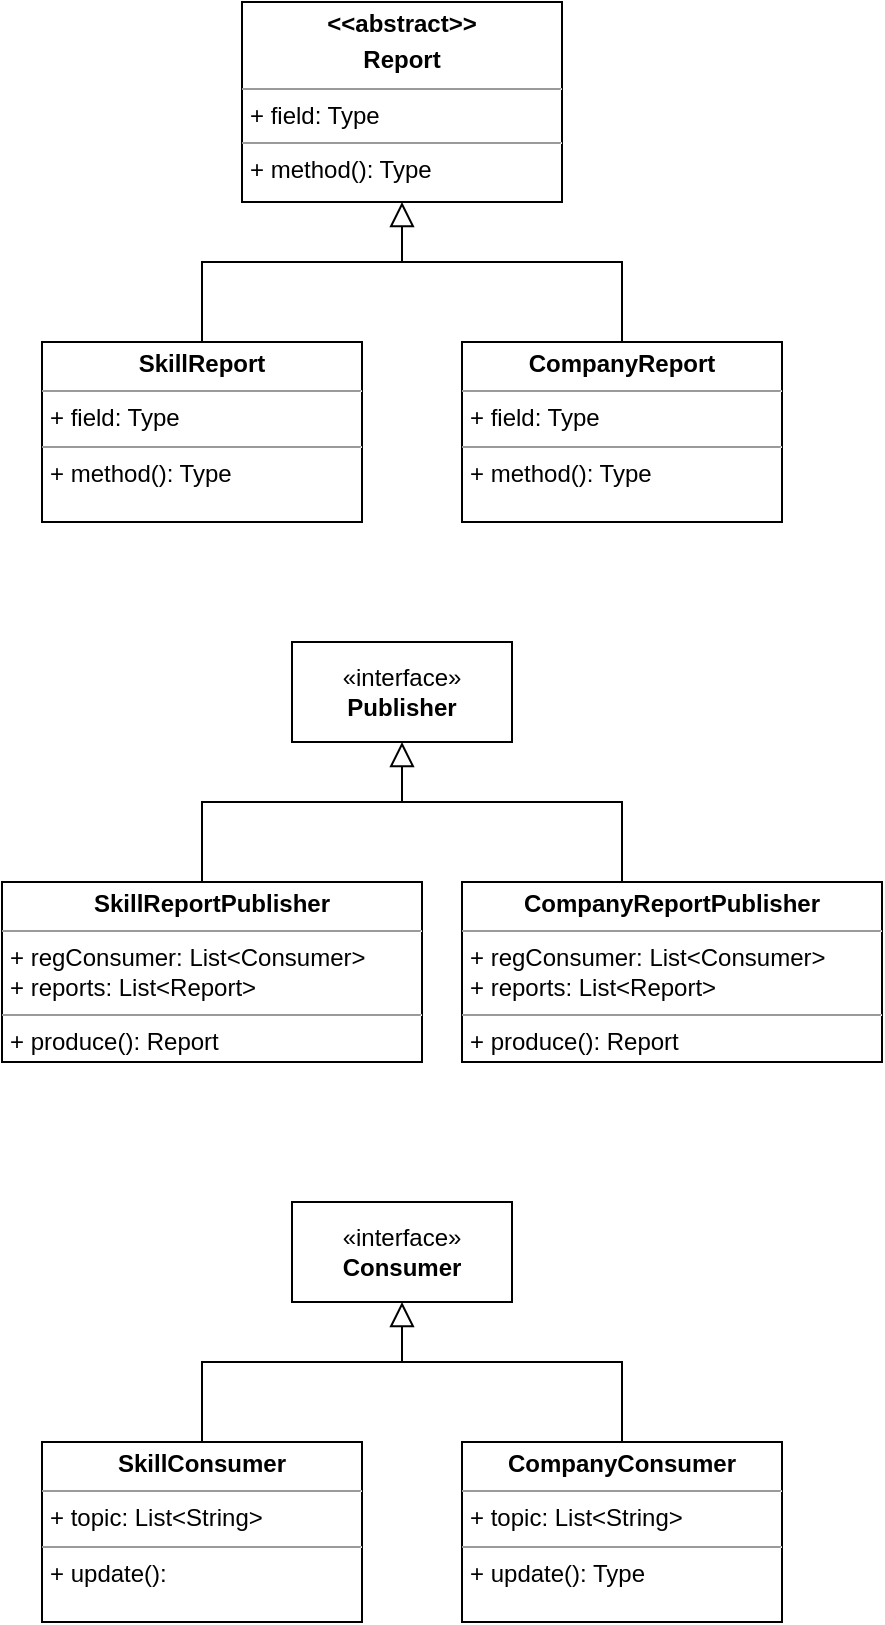<mxfile version="22.1.11" type="github">
  <diagram name="Seite-1" id="0MPLoIxPCuYRLezbifQg">
    <mxGraphModel dx="794" dy="446" grid="1" gridSize="10" guides="1" tooltips="1" connect="1" arrows="1" fold="1" page="1" pageScale="1" pageWidth="827" pageHeight="1169" math="0" shadow="0">
      <root>
        <mxCell id="0" />
        <mxCell id="1" parent="0" />
        <mxCell id="YgsgIQLPOYIap1qCf4wc-1" value="&lt;p style=&quot;margin:0px;margin-top:4px;text-align:center;&quot;&gt;&lt;b&gt;&amp;lt;&amp;lt;abstract&amp;gt;&amp;gt;&lt;/b&gt;&lt;/p&gt;&lt;p style=&quot;margin:0px;margin-top:4px;text-align:center;&quot;&gt;&lt;b&gt;Report&lt;/b&gt;&lt;/p&gt;&lt;hr size=&quot;1&quot;&gt;&lt;p style=&quot;margin:0px;margin-left:4px;&quot;&gt;+ field: Type&lt;/p&gt;&lt;hr size=&quot;1&quot;&gt;&lt;p style=&quot;margin:0px;margin-left:4px;&quot;&gt;+ method(): Type&lt;/p&gt;" style="verticalAlign=top;align=left;overflow=fill;fontSize=12;fontFamily=Helvetica;html=1;whiteSpace=wrap;" vertex="1" parent="1">
          <mxGeometry x="200" y="30" width="160" height="100" as="geometry" />
        </mxCell>
        <mxCell id="YgsgIQLPOYIap1qCf4wc-2" value="&lt;p style=&quot;margin:0px;margin-top:4px;text-align:center;&quot;&gt;&lt;b&gt;SkillReport&lt;/b&gt;&lt;/p&gt;&lt;hr size=&quot;1&quot;&gt;&lt;p style=&quot;margin:0px;margin-left:4px;&quot;&gt;+ field: Type&lt;/p&gt;&lt;hr size=&quot;1&quot;&gt;&lt;p style=&quot;margin:0px;margin-left:4px;&quot;&gt;+ method(): Type&lt;/p&gt;" style="verticalAlign=top;align=left;overflow=fill;fontSize=12;fontFamily=Helvetica;html=1;whiteSpace=wrap;" vertex="1" parent="1">
          <mxGeometry x="100" y="200" width="160" height="90" as="geometry" />
        </mxCell>
        <mxCell id="YgsgIQLPOYIap1qCf4wc-3" value="&lt;p style=&quot;margin:0px;margin-top:4px;text-align:center;&quot;&gt;&lt;b&gt;CompanyReport&lt;/b&gt;&lt;/p&gt;&lt;hr size=&quot;1&quot;&gt;&lt;p style=&quot;margin:0px;margin-left:4px;&quot;&gt;+ field: Type&lt;/p&gt;&lt;hr size=&quot;1&quot;&gt;&lt;p style=&quot;margin:0px;margin-left:4px;&quot;&gt;+ method(): Type&lt;/p&gt;" style="verticalAlign=top;align=left;overflow=fill;fontSize=12;fontFamily=Helvetica;html=1;whiteSpace=wrap;" vertex="1" parent="1">
          <mxGeometry x="310" y="200" width="160" height="90" as="geometry" />
        </mxCell>
        <mxCell id="YgsgIQLPOYIap1qCf4wc-4" value="«interface»&lt;br&gt;&lt;b&gt;Publisher&lt;/b&gt;" style="html=1;whiteSpace=wrap;" vertex="1" parent="1">
          <mxGeometry x="225" y="350" width="110" height="50" as="geometry" />
        </mxCell>
        <mxCell id="YgsgIQLPOYIap1qCf4wc-7" style="edgeStyle=orthogonalEdgeStyle;rounded=0;orthogonalLoop=1;jettySize=auto;html=1;exitX=0.5;exitY=0;exitDx=0;exitDy=0;entryX=0.5;entryY=1;entryDx=0;entryDy=0;endArrow=block;endFill=0;endSize=10;" edge="1" parent="1" source="YgsgIQLPOYIap1qCf4wc-5" target="YgsgIQLPOYIap1qCf4wc-4">
          <mxGeometry relative="1" as="geometry">
            <Array as="points">
              <mxPoint x="180" y="430" />
              <mxPoint x="280" y="430" />
            </Array>
          </mxGeometry>
        </mxCell>
        <mxCell id="YgsgIQLPOYIap1qCf4wc-5" value="&lt;p style=&quot;margin:0px;margin-top:4px;text-align:center;&quot;&gt;&lt;b&gt;SkillReportPublisher&lt;/b&gt;&lt;/p&gt;&lt;hr size=&quot;1&quot;&gt;&lt;p style=&quot;margin:0px;margin-left:4px;&quot;&gt;+ regConsumer: List&amp;lt;Consumer&amp;gt;&lt;/p&gt;&lt;p style=&quot;margin:0px;margin-left:4px;&quot;&gt;+ reports: List&amp;lt;Report&amp;gt;&lt;/p&gt;&lt;hr size=&quot;1&quot;&gt;&lt;p style=&quot;margin:0px;margin-left:4px;&quot;&gt;+ produce(): Report&lt;/p&gt;" style="verticalAlign=top;align=left;overflow=fill;fontSize=12;fontFamily=Helvetica;html=1;whiteSpace=wrap;" vertex="1" parent="1">
          <mxGeometry x="80" y="470" width="210" height="90" as="geometry" />
        </mxCell>
        <mxCell id="YgsgIQLPOYIap1qCf4wc-8" style="edgeStyle=orthogonalEdgeStyle;rounded=0;orthogonalLoop=1;jettySize=auto;html=1;exitX=0.5;exitY=0;exitDx=0;exitDy=0;endArrow=none;endFill=0;" edge="1" parent="1">
          <mxGeometry relative="1" as="geometry">
            <mxPoint x="280" y="160" as="targetPoint" />
            <mxPoint x="390" y="200" as="sourcePoint" />
            <Array as="points">
              <mxPoint x="390" y="160" />
            </Array>
          </mxGeometry>
        </mxCell>
        <mxCell id="YgsgIQLPOYIap1qCf4wc-6" value="&lt;p style=&quot;margin:0px;margin-top:4px;text-align:center;&quot;&gt;&lt;b&gt;CompanyReportPublisher&lt;/b&gt;&lt;/p&gt;&lt;hr size=&quot;1&quot;&gt;&lt;p style=&quot;margin:0px;margin-left:4px;&quot;&gt;+ regConsumer: List&amp;lt;Consumer&amp;gt;&lt;/p&gt;&lt;p style=&quot;margin:0px;margin-left:4px;&quot;&gt;+ reports: List&amp;lt;Report&amp;gt;&lt;/p&gt;&lt;hr size=&quot;1&quot;&gt;&lt;p style=&quot;margin:0px;margin-left:4px;&quot;&gt;+ produce(): Report&lt;/p&gt;" style="verticalAlign=top;align=left;overflow=fill;fontSize=12;fontFamily=Helvetica;html=1;whiteSpace=wrap;" vertex="1" parent="1">
          <mxGeometry x="310" y="470" width="210" height="90" as="geometry" />
        </mxCell>
        <mxCell id="YgsgIQLPOYIap1qCf4wc-9" style="edgeStyle=orthogonalEdgeStyle;rounded=0;orthogonalLoop=1;jettySize=auto;html=1;exitX=0.5;exitY=0;exitDx=0;exitDy=0;entryX=0.5;entryY=1;entryDx=0;entryDy=0;endArrow=block;endFill=0;endSize=10;" edge="1" parent="1">
          <mxGeometry relative="1" as="geometry">
            <mxPoint x="180" y="200" as="sourcePoint" />
            <mxPoint x="280" y="130" as="targetPoint" />
            <Array as="points">
              <mxPoint x="180" y="160" />
              <mxPoint x="280" y="160" />
            </Array>
          </mxGeometry>
        </mxCell>
        <mxCell id="YgsgIQLPOYIap1qCf4wc-10" style="edgeStyle=orthogonalEdgeStyle;rounded=0;orthogonalLoop=1;jettySize=auto;html=1;exitX=0.5;exitY=0;exitDx=0;exitDy=0;endArrow=none;endFill=0;" edge="1" parent="1">
          <mxGeometry relative="1" as="geometry">
            <mxPoint x="280" y="430" as="targetPoint" />
            <mxPoint x="390" y="470" as="sourcePoint" />
            <Array as="points">
              <mxPoint x="390" y="430" />
            </Array>
          </mxGeometry>
        </mxCell>
        <mxCell id="YgsgIQLPOYIap1qCf4wc-11" value="«interface»&lt;br&gt;&lt;b&gt;Consumer&lt;/b&gt;" style="html=1;whiteSpace=wrap;" vertex="1" parent="1">
          <mxGeometry x="225" y="630" width="110" height="50" as="geometry" />
        </mxCell>
        <mxCell id="YgsgIQLPOYIap1qCf4wc-12" style="edgeStyle=orthogonalEdgeStyle;rounded=0;orthogonalLoop=1;jettySize=auto;html=1;exitX=0.5;exitY=0;exitDx=0;exitDy=0;entryX=0.5;entryY=1;entryDx=0;entryDy=0;endArrow=block;endFill=0;endSize=10;" edge="1" source="YgsgIQLPOYIap1qCf4wc-13" target="YgsgIQLPOYIap1qCf4wc-11" parent="1">
          <mxGeometry relative="1" as="geometry">
            <Array as="points">
              <mxPoint x="180" y="710" />
              <mxPoint x="280" y="710" />
            </Array>
          </mxGeometry>
        </mxCell>
        <mxCell id="YgsgIQLPOYIap1qCf4wc-13" value="&lt;p style=&quot;margin:0px;margin-top:4px;text-align:center;&quot;&gt;&lt;b&gt;SkillConsumer&lt;/b&gt;&lt;/p&gt;&lt;hr size=&quot;1&quot;&gt;&lt;p style=&quot;margin:0px;margin-left:4px;&quot;&gt;+ topic: List&amp;lt;String&amp;gt;&lt;/p&gt;&lt;hr size=&quot;1&quot;&gt;&lt;p style=&quot;margin:0px;margin-left:4px;&quot;&gt;+ update():&lt;/p&gt;" style="verticalAlign=top;align=left;overflow=fill;fontSize=12;fontFamily=Helvetica;html=1;whiteSpace=wrap;" vertex="1" parent="1">
          <mxGeometry x="100" y="750" width="160" height="90" as="geometry" />
        </mxCell>
        <mxCell id="YgsgIQLPOYIap1qCf4wc-14" value="&lt;p style=&quot;margin:0px;margin-top:4px;text-align:center;&quot;&gt;&lt;b&gt;CompanyConsumer&lt;/b&gt;&lt;/p&gt;&lt;hr size=&quot;1&quot;&gt;&lt;p style=&quot;margin:0px;margin-left:4px;&quot;&gt;+ topic: List&amp;lt;String&amp;gt;&lt;/p&gt;&lt;hr size=&quot;1&quot;&gt;&lt;p style=&quot;margin:0px;margin-left:4px;&quot;&gt;+ update(): Type&lt;/p&gt;" style="verticalAlign=top;align=left;overflow=fill;fontSize=12;fontFamily=Helvetica;html=1;whiteSpace=wrap;" vertex="1" parent="1">
          <mxGeometry x="310" y="750" width="160" height="90" as="geometry" />
        </mxCell>
        <mxCell id="YgsgIQLPOYIap1qCf4wc-15" style="edgeStyle=orthogonalEdgeStyle;rounded=0;orthogonalLoop=1;jettySize=auto;html=1;exitX=0.5;exitY=0;exitDx=0;exitDy=0;endArrow=none;endFill=0;" edge="1" parent="1">
          <mxGeometry relative="1" as="geometry">
            <mxPoint x="280" y="710" as="targetPoint" />
            <mxPoint x="390" y="750" as="sourcePoint" />
            <Array as="points">
              <mxPoint x="390" y="710" />
            </Array>
          </mxGeometry>
        </mxCell>
      </root>
    </mxGraphModel>
  </diagram>
</mxfile>
